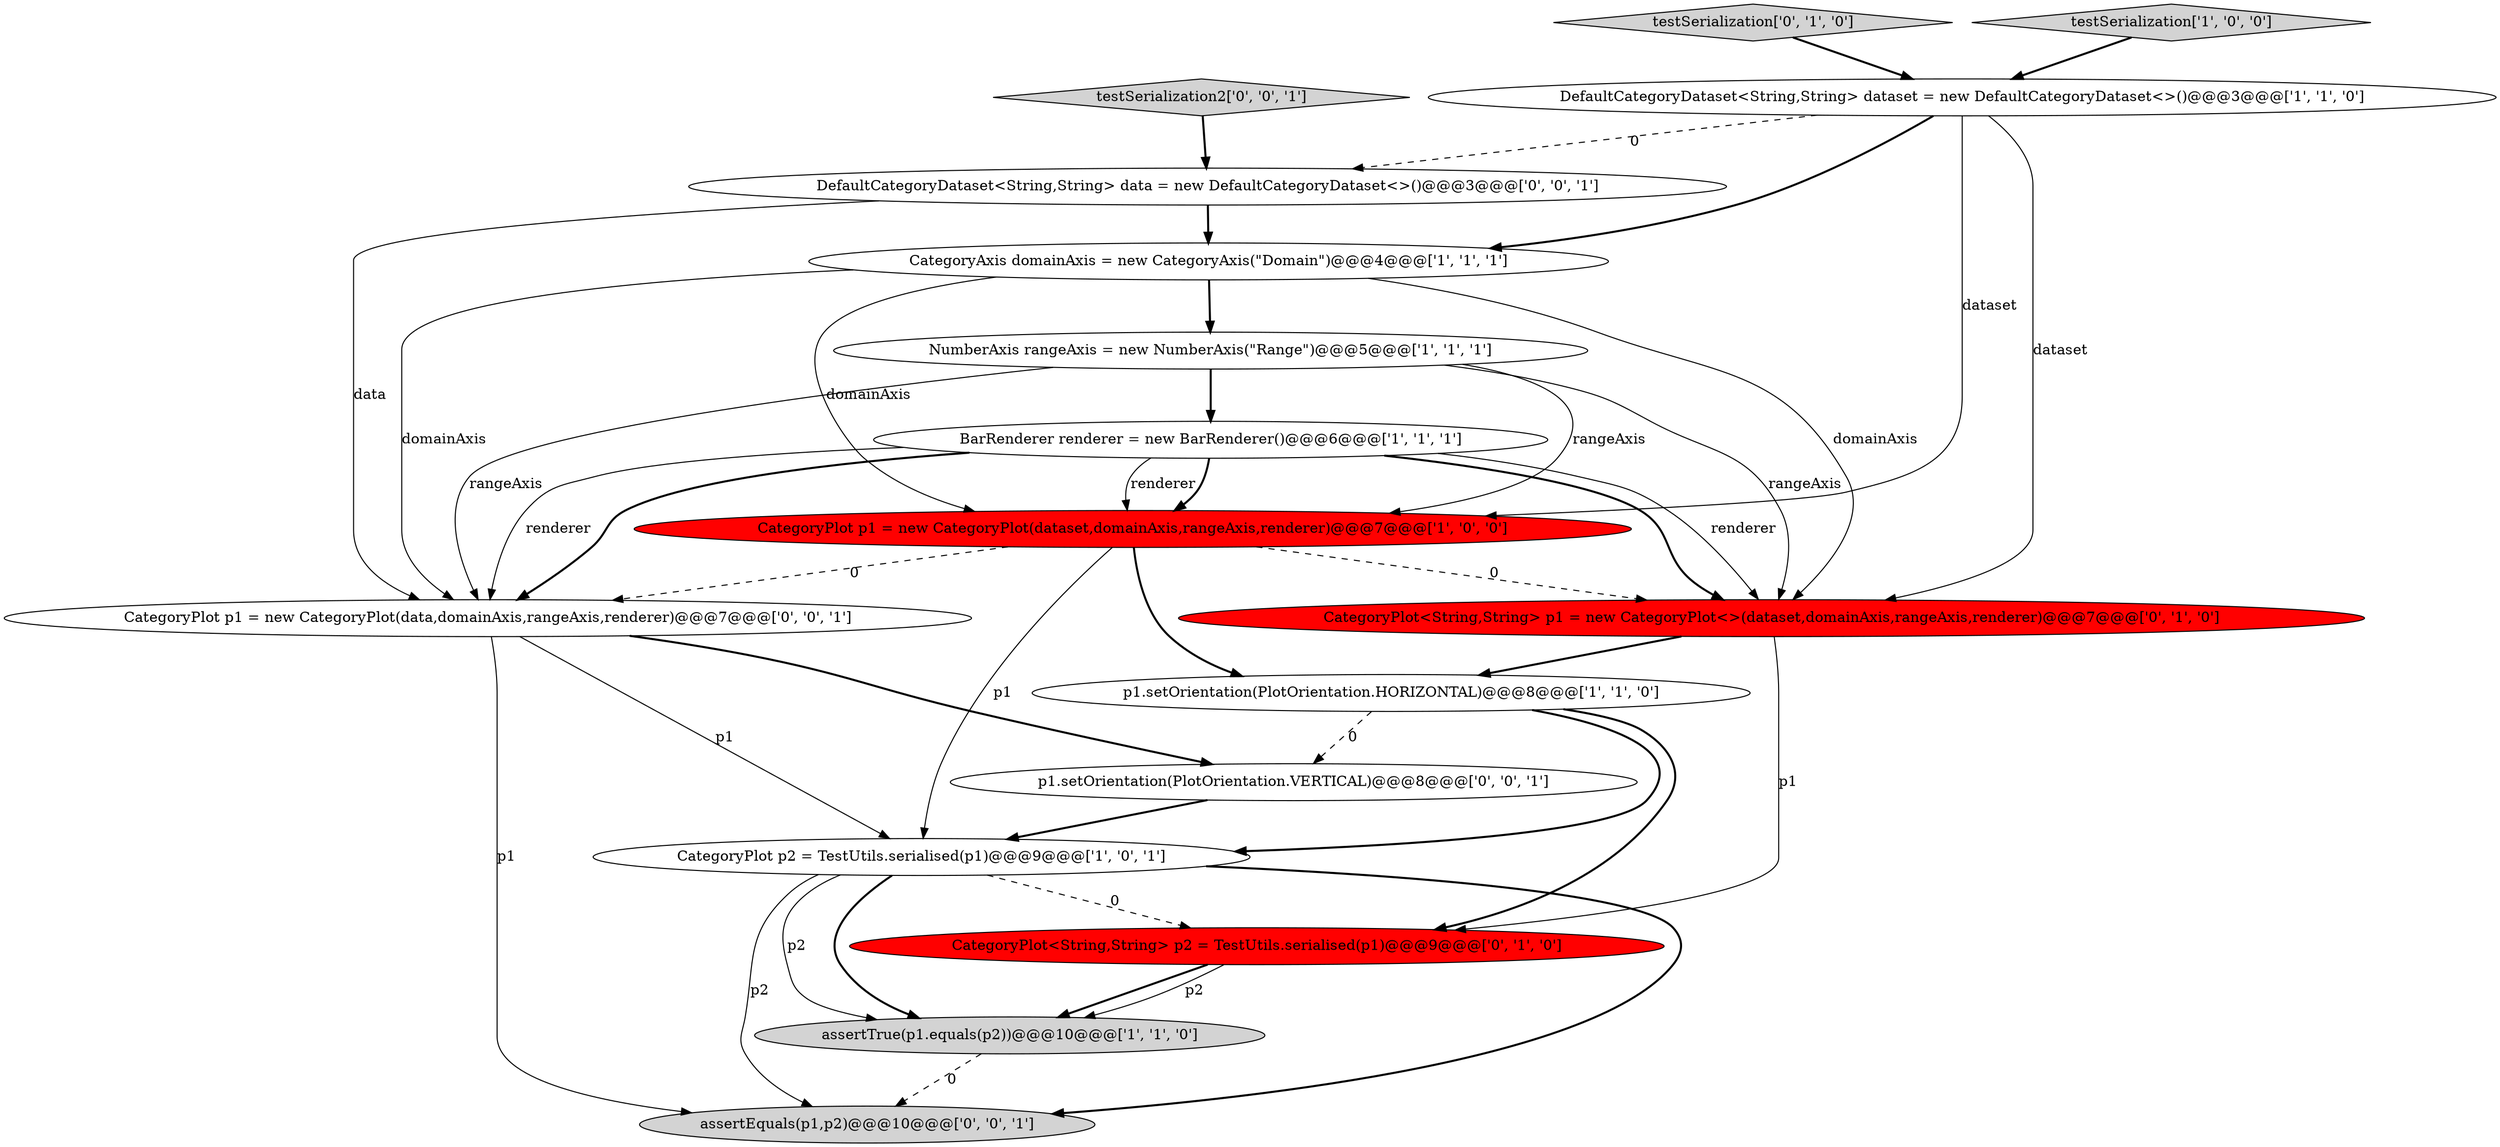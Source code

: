 digraph {
16 [style = filled, label = "assertEquals(p1,p2)@@@10@@@['0', '0', '1']", fillcolor = lightgray, shape = ellipse image = "AAA0AAABBB3BBB"];
0 [style = filled, label = "DefaultCategoryDataset<String,String> dataset = new DefaultCategoryDataset<>()@@@3@@@['1', '1', '0']", fillcolor = white, shape = ellipse image = "AAA0AAABBB1BBB"];
6 [style = filled, label = "CategoryAxis domainAxis = new CategoryAxis(\"Domain\")@@@4@@@['1', '1', '1']", fillcolor = white, shape = ellipse image = "AAA0AAABBB1BBB"];
14 [style = filled, label = "testSerialization2['0', '0', '1']", fillcolor = lightgray, shape = diamond image = "AAA0AAABBB3BBB"];
9 [style = filled, label = "testSerialization['0', '1', '0']", fillcolor = lightgray, shape = diamond image = "AAA0AAABBB2BBB"];
2 [style = filled, label = "BarRenderer renderer = new BarRenderer()@@@6@@@['1', '1', '1']", fillcolor = white, shape = ellipse image = "AAA0AAABBB1BBB"];
5 [style = filled, label = "assertTrue(p1.equals(p2))@@@10@@@['1', '1', '0']", fillcolor = lightgray, shape = ellipse image = "AAA0AAABBB1BBB"];
1 [style = filled, label = "NumberAxis rangeAxis = new NumberAxis(\"Range\")@@@5@@@['1', '1', '1']", fillcolor = white, shape = ellipse image = "AAA0AAABBB1BBB"];
8 [style = filled, label = "CategoryPlot p1 = new CategoryPlot(dataset,domainAxis,rangeAxis,renderer)@@@7@@@['1', '0', '0']", fillcolor = red, shape = ellipse image = "AAA1AAABBB1BBB"];
15 [style = filled, label = "p1.setOrientation(PlotOrientation.VERTICAL)@@@8@@@['0', '0', '1']", fillcolor = white, shape = ellipse image = "AAA0AAABBB3BBB"];
13 [style = filled, label = "DefaultCategoryDataset<String,String> data = new DefaultCategoryDataset<>()@@@3@@@['0', '0', '1']", fillcolor = white, shape = ellipse image = "AAA0AAABBB3BBB"];
10 [style = filled, label = "CategoryPlot<String,String> p1 = new CategoryPlot<>(dataset,domainAxis,rangeAxis,renderer)@@@7@@@['0', '1', '0']", fillcolor = red, shape = ellipse image = "AAA1AAABBB2BBB"];
11 [style = filled, label = "CategoryPlot<String,String> p2 = TestUtils.serialised(p1)@@@9@@@['0', '1', '0']", fillcolor = red, shape = ellipse image = "AAA1AAABBB2BBB"];
4 [style = filled, label = "testSerialization['1', '0', '0']", fillcolor = lightgray, shape = diamond image = "AAA0AAABBB1BBB"];
3 [style = filled, label = "p1.setOrientation(PlotOrientation.HORIZONTAL)@@@8@@@['1', '1', '0']", fillcolor = white, shape = ellipse image = "AAA0AAABBB1BBB"];
12 [style = filled, label = "CategoryPlot p1 = new CategoryPlot(data,domainAxis,rangeAxis,renderer)@@@7@@@['0', '0', '1']", fillcolor = white, shape = ellipse image = "AAA0AAABBB3BBB"];
7 [style = filled, label = "CategoryPlot p2 = TestUtils.serialised(p1)@@@9@@@['1', '0', '1']", fillcolor = white, shape = ellipse image = "AAA0AAABBB1BBB"];
13->12 [style = solid, label="data"];
12->16 [style = solid, label="p1"];
8->10 [style = dashed, label="0"];
9->0 [style = bold, label=""];
15->7 [style = bold, label=""];
0->10 [style = solid, label="dataset"];
2->12 [style = solid, label="renderer"];
7->16 [style = solid, label="p2"];
0->6 [style = bold, label=""];
6->12 [style = solid, label="domainAxis"];
8->3 [style = bold, label=""];
12->15 [style = bold, label=""];
3->11 [style = bold, label=""];
2->8 [style = solid, label="renderer"];
7->11 [style = dashed, label="0"];
10->3 [style = bold, label=""];
8->12 [style = dashed, label="0"];
8->7 [style = solid, label="p1"];
2->10 [style = bold, label=""];
6->10 [style = solid, label="domainAxis"];
7->5 [style = solid, label="p2"];
2->12 [style = bold, label=""];
4->0 [style = bold, label=""];
5->16 [style = dashed, label="0"];
6->1 [style = bold, label=""];
11->5 [style = bold, label=""];
7->5 [style = bold, label=""];
3->7 [style = bold, label=""];
0->8 [style = solid, label="dataset"];
6->8 [style = solid, label="domainAxis"];
0->13 [style = dashed, label="0"];
7->16 [style = bold, label=""];
2->10 [style = solid, label="renderer"];
3->15 [style = dashed, label="0"];
1->12 [style = solid, label="rangeAxis"];
11->5 [style = solid, label="p2"];
1->2 [style = bold, label=""];
14->13 [style = bold, label=""];
13->6 [style = bold, label=""];
10->11 [style = solid, label="p1"];
1->8 [style = solid, label="rangeAxis"];
12->7 [style = solid, label="p1"];
2->8 [style = bold, label=""];
1->10 [style = solid, label="rangeAxis"];
}
